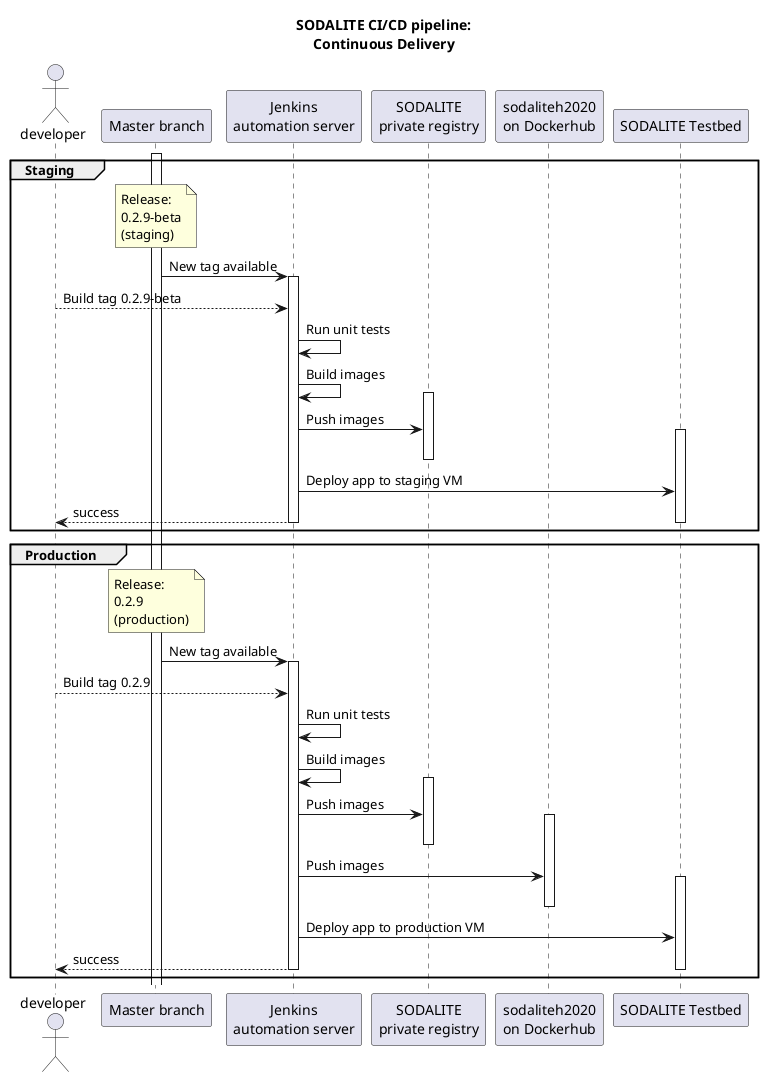 @startuml

title SODALITE CI/CD pipeline:\nContinuous Delivery

actor "developer" as human


participant "Master branch" as master
participant "Jenkins\nautomation server" as jenkins
participant "SODALITE\nprivate registry" as private_registry
participant "sodaliteh2020\non Dockerhub" as dockerhub
participant "SODALITE Testbed" as testbed




group Staging
activate master
note over master: Release:\n0.2.9-beta\n(staging)

master -> jenkins: New tag available
activate jenkins

human --> jenkins: Build tag 0.2.9-beta
jenkins -> jenkins: Run unit tests


jenkins -> jenkins: Build images
activate private_registry
jenkins -> private_registry: Push images

activate testbed
deactivate private_registry
jenkins -> testbed: Deploy app to staging VM

jenkins --> human: success
deactivate testbed
deactivate jenkins
end



group Production

activate master

note over master: Release:\n0.2.9\n(production)


master -> jenkins: New tag available
activate jenkins

human --> jenkins: Build tag 0.2.9
jenkins -> jenkins: Run unit tests
jenkins -> jenkins: Build images
activate private_registry
jenkins -> private_registry: Push images
activate dockerhub
deactivate private_registry
jenkins -> dockerhub: Push images
activate testbed
deactivate dockerhub

jenkins -> testbed: Deploy app to production VM

jenkins --> human: success
deactivate testbed
deactivate jenkins
end




@enduml